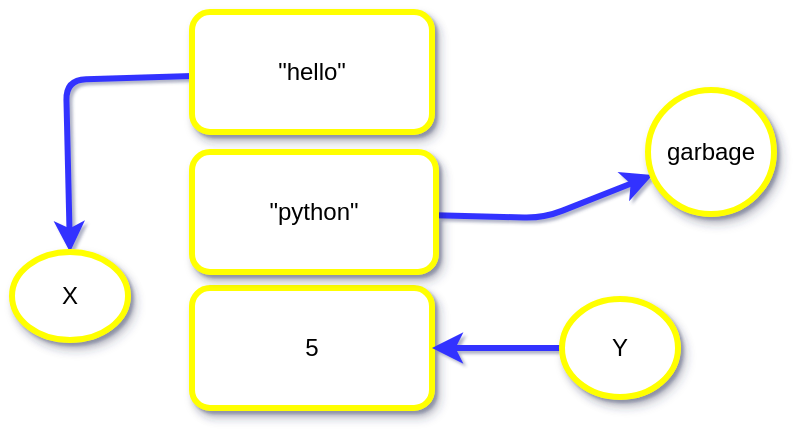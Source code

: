 <mxfile>
    <diagram id="ckvMvjWbOhBlvmlv-L58" name="Page-1">
        <mxGraphModel dx="667" dy="497" grid="0" gridSize="10" guides="1" tooltips="1" connect="1" arrows="1" fold="1" page="1" pageScale="1" pageWidth="850" pageHeight="1100" math="0" shadow="1">
            <root>
                <mxCell id="0"/>
                <mxCell id="1" parent="0"/>
                <mxCell id="2" value="5" style="rounded=1;whiteSpace=wrap;html=1;gradientColor=none;strokeColor=#FFFF00;strokeWidth=3;shadow=1;" parent="1" vertex="1">
                    <mxGeometry x="225" y="490" width="120" height="60" as="geometry"/>
                </mxCell>
                <mxCell id="4" value="" style="edgeStyle=none;html=1;strokeWidth=3;strokeColor=#3333FF;" parent="1" source="12" target="2" edge="1">
                    <mxGeometry relative="1" as="geometry">
                        <mxPoint x="405" y="520" as="sourcePoint"/>
                    </mxGeometry>
                </mxCell>
                <mxCell id="14" value="" style="edgeStyle=none;html=1;entryX=0.5;entryY=0;entryDx=0;entryDy=0;strokeWidth=3;strokeColor=#3333FF;" edge="1" parent="1" source="6" target="11">
                    <mxGeometry relative="1" as="geometry">
                        <mxPoint x="125" y="382" as="targetPoint"/>
                        <Array as="points">
                            <mxPoint x="162" y="386"/>
                        </Array>
                    </mxGeometry>
                </mxCell>
                <mxCell id="6" value="&quot;hello&quot;" style="rounded=1;whiteSpace=wrap;html=1;gradientColor=none;strokeColor=#FFFF00;strokeWidth=3;shadow=1;" parent="1" vertex="1">
                    <mxGeometry x="225" y="352" width="120" height="60" as="geometry"/>
                </mxCell>
                <mxCell id="18" value="" style="edgeStyle=none;html=1;strokeWidth=3;strokeColor=#3333FF;" edge="1" parent="1" source="8" target="17">
                    <mxGeometry relative="1" as="geometry">
                        <Array as="points">
                            <mxPoint x="401" y="455"/>
                        </Array>
                    </mxGeometry>
                </mxCell>
                <mxCell id="8" value="&quot;python&quot;" style="rounded=1;whiteSpace=wrap;html=1;gradientColor=none;strokeColor=#FFFF00;strokeWidth=3;shadow=1;" parent="1" vertex="1">
                    <mxGeometry x="225" y="422" width="122" height="60" as="geometry"/>
                </mxCell>
                <mxCell id="11" value="X" style="ellipse;whiteSpace=wrap;html=1;gradientColor=none;strokeColor=#FFFF00;strokeWidth=3;shadow=1;" vertex="1" parent="1">
                    <mxGeometry x="135" y="472" width="58" height="44" as="geometry"/>
                </mxCell>
                <mxCell id="12" value="Y" style="ellipse;whiteSpace=wrap;html=1;gradientColor=none;strokeColor=#FFFF00;strokeWidth=3;shadow=1;" vertex="1" parent="1">
                    <mxGeometry x="410" y="495.5" width="58" height="49" as="geometry"/>
                </mxCell>
                <mxCell id="17" value="garbage" style="ellipse;whiteSpace=wrap;html=1;rounded=1;gradientColor=none;strokeColor=#FFFF00;strokeWidth=3;shadow=1;" vertex="1" parent="1">
                    <mxGeometry x="453" y="391" width="63" height="62" as="geometry"/>
                </mxCell>
            </root>
        </mxGraphModel>
    </diagram>
</mxfile>